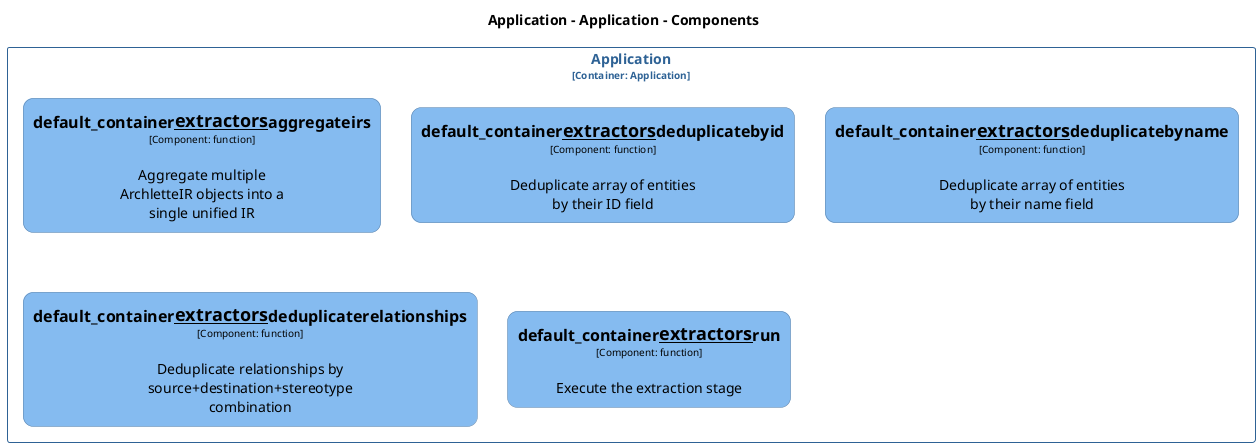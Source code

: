 @startuml
set separator none
title Application - Application - Components

top to bottom direction
skinparam ranksep 60
skinparam nodesep 30

skinparam {
  arrowFontSize 10
  defaultTextAlignment center
  wrapWidth 200
  maxMessageSize 100
  defaultFontName "Arial"
}

hide stereotype

skinparam rectangle<<Application.Application.default_container__extractors__aggregateirs>> {
  BackgroundColor #85bbf0
  FontColor #000000
  BorderColor #5d82a8
  roundCorner 20
  shadowing false
}
skinparam rectangle<<Application.Application.default_container__extractors__deduplicatebyid>> {
  BackgroundColor #85bbf0
  FontColor #000000
  BorderColor #5d82a8
  roundCorner 20
  shadowing false
}
skinparam rectangle<<Application.Application.default_container__extractors__deduplicatebyname>> {
  BackgroundColor #85bbf0
  FontColor #000000
  BorderColor #5d82a8
  roundCorner 20
  shadowing false
}
skinparam rectangle<<Application.Application.default_container__extractors__deduplicaterelationships>> {
  BackgroundColor #85bbf0
  FontColor #000000
  BorderColor #5d82a8
  roundCorner 20
  shadowing false
}
skinparam rectangle<<Application.Application.default_container__extractors__run>> {
  BackgroundColor #85bbf0
  FontColor #000000
  BorderColor #5d82a8
  roundCorner 20
  shadowing false
}
skinparam rectangle<<Application.Application>> {
  BorderColor #2e6295
  FontColor #2e6295
  shadowing false
}

rectangle "Application\n<size:10>[Container: Application]</size>" <<Application.Application>> {
  rectangle "==default_container__extractors__aggregateirs\n<size:10>[Component: function]</size>\n\nAggregate multiple ArchletteIR objects into a single unified IR" <<Application.Application.default_container__extractors__aggregateirs>> as Application.Application.default_container__extractors__aggregateirs
  rectangle "==default_container__extractors__deduplicatebyid\n<size:10>[Component: function]</size>\n\nDeduplicate array of entities by their ID field" <<Application.Application.default_container__extractors__deduplicatebyid>> as Application.Application.default_container__extractors__deduplicatebyid
  rectangle "==default_container__extractors__deduplicatebyname\n<size:10>[Component: function]</size>\n\nDeduplicate array of entities by their name field" <<Application.Application.default_container__extractors__deduplicatebyname>> as Application.Application.default_container__extractors__deduplicatebyname
  rectangle "==default_container__extractors__deduplicaterelationships\n<size:10>[Component: function]</size>\n\nDeduplicate relationships by source+destination+stereotype combination" <<Application.Application.default_container__extractors__deduplicaterelationships>> as Application.Application.default_container__extractors__deduplicaterelationships
  rectangle "==default_container__extractors__run\n<size:10>[Component: function]</size>\n\nExecute the extraction stage" <<Application.Application.default_container__extractors__run>> as Application.Application.default_container__extractors__run
}

@enduml